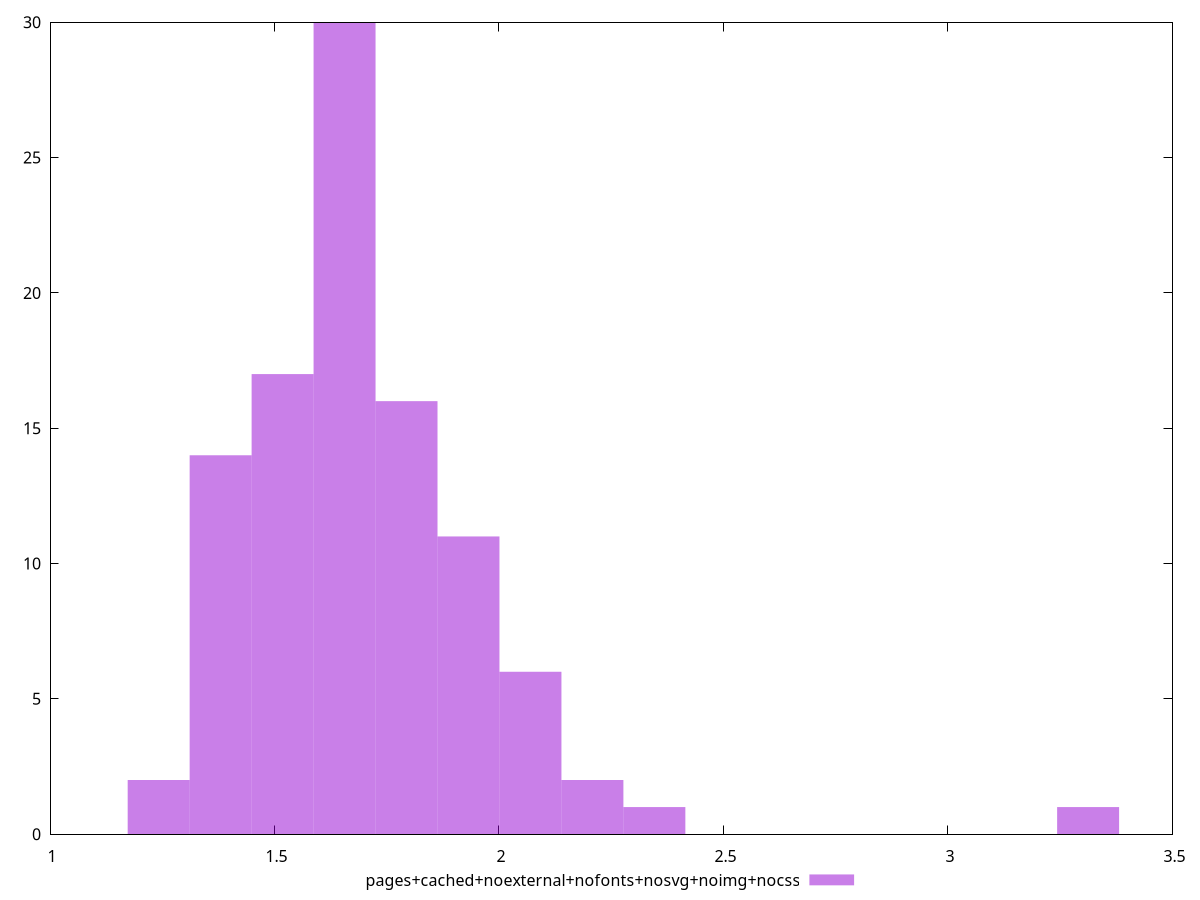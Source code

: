$_pagesCachedNoexternalNofontsNosvgNoimgNocss <<EOF
1.93203846979075 11
1.5180302262641607 17
1.656032974106357 30
1.3800274784219644 14
2.208043965475143 2
1.7940357219485537 16
2.0700412176329466 6
1.2420247305797678 2
2.3460467133173393 1
3.312065948212714 1
EOF
set key outside below
set terminal pngcairo
set output "report_00005_2020-11-02T22-26-11.212Z/server-response-time/pages+cached+noexternal+nofonts+nosvg+noimg+nocss//raw_hist.png"
set yrange [0:30]
set boxwidth 0.13800274784219643
set style fill transparent solid 0.5 noborder
plot $_pagesCachedNoexternalNofontsNosvgNoimgNocss title "pages+cached+noexternal+nofonts+nosvg+noimg+nocss" with boxes ,